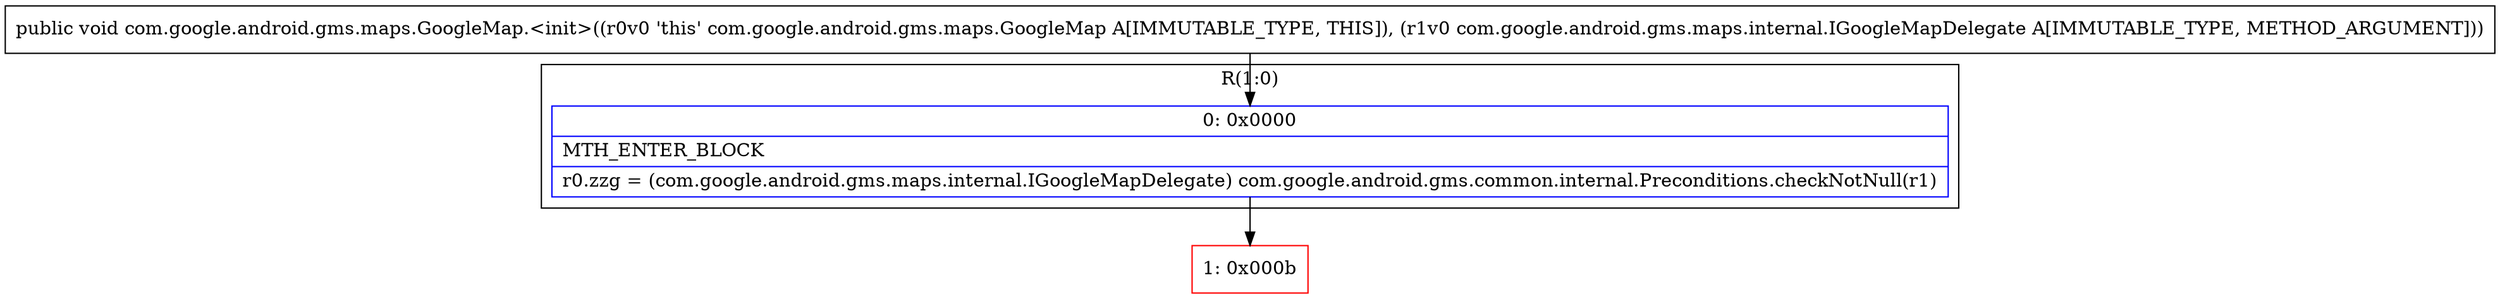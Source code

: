 digraph "CFG forcom.google.android.gms.maps.GoogleMap.\<init\>(Lcom\/google\/android\/gms\/maps\/internal\/IGoogleMapDelegate;)V" {
subgraph cluster_Region_1972923811 {
label = "R(1:0)";
node [shape=record,color=blue];
Node_0 [shape=record,label="{0\:\ 0x0000|MTH_ENTER_BLOCK\l|r0.zzg = (com.google.android.gms.maps.internal.IGoogleMapDelegate) com.google.android.gms.common.internal.Preconditions.checkNotNull(r1)\l}"];
}
Node_1 [shape=record,color=red,label="{1\:\ 0x000b}"];
MethodNode[shape=record,label="{public void com.google.android.gms.maps.GoogleMap.\<init\>((r0v0 'this' com.google.android.gms.maps.GoogleMap A[IMMUTABLE_TYPE, THIS]), (r1v0 com.google.android.gms.maps.internal.IGoogleMapDelegate A[IMMUTABLE_TYPE, METHOD_ARGUMENT])) }"];
MethodNode -> Node_0;
Node_0 -> Node_1;
}

